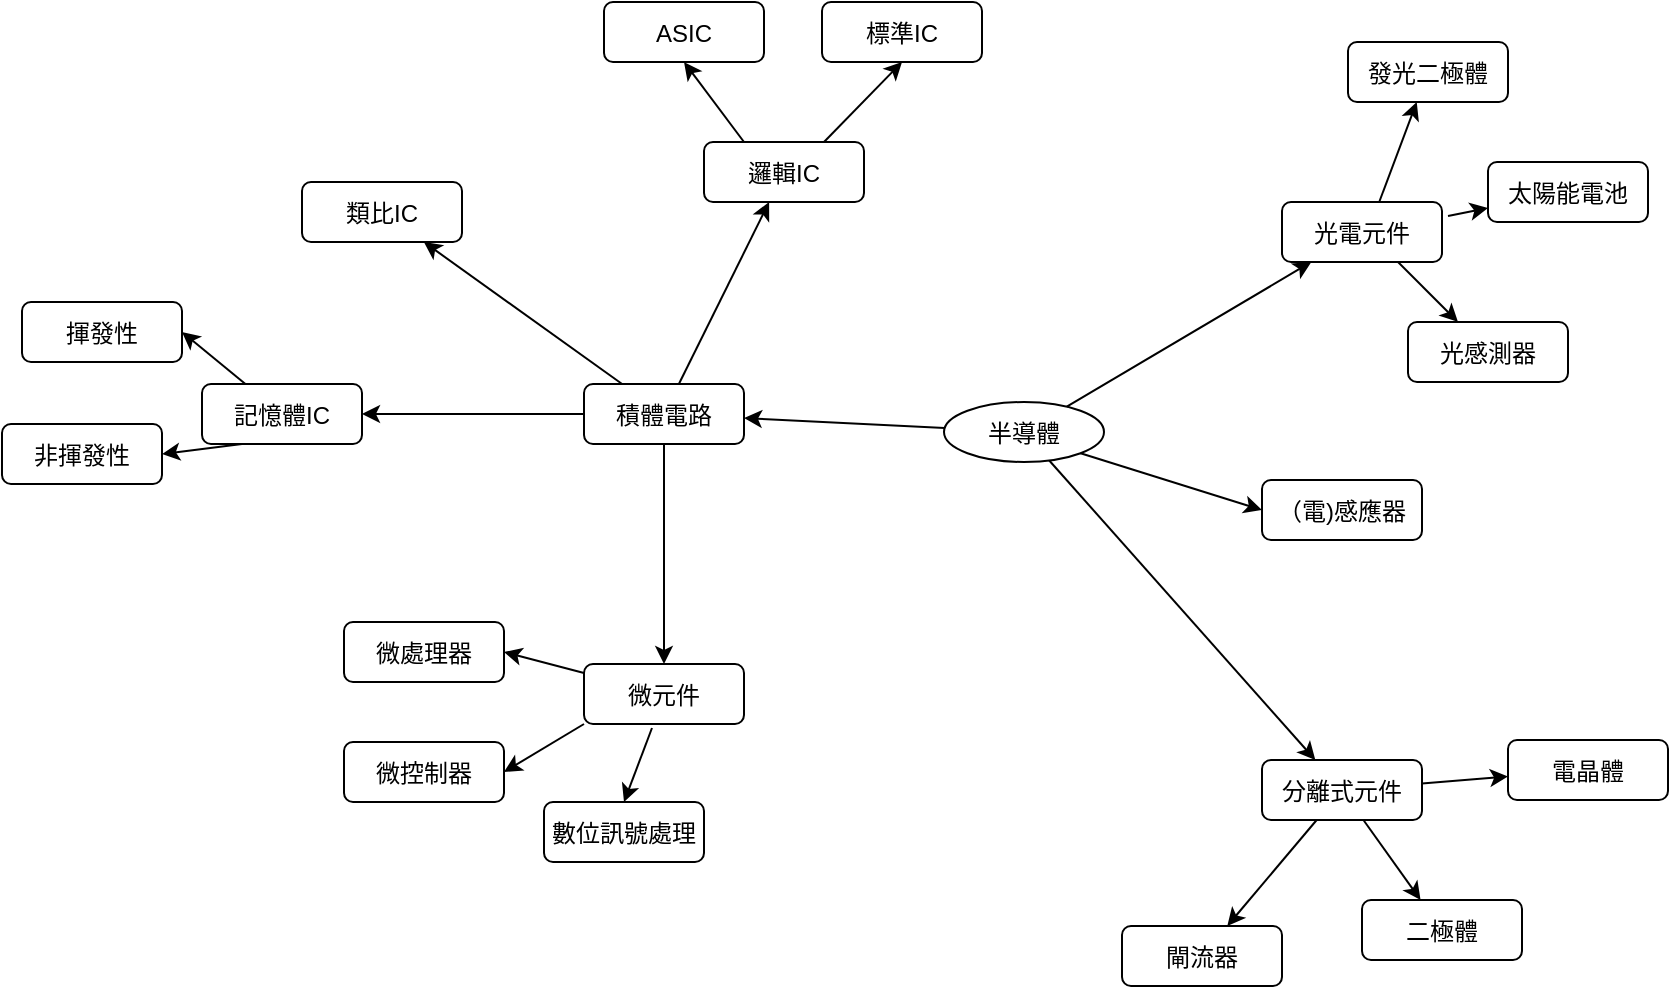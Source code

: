 <mxfile version="20.3.6" type="github">
  <diagram id="6a731a19-8d31-9384-78a2-239565b7b9f0" name="半導體區分">
    <mxGraphModel dx="1955" dy="469" grid="1" gridSize="10" guides="1" tooltips="1" connect="1" arrows="1" fold="1" page="1" pageScale="1" pageWidth="1169" pageHeight="827" background="none" math="0" shadow="0">
      <root>
        <mxCell id="0" />
        <mxCell id="1" parent="0" />
        <mxCell id="VzC4P6SlFVmQ4FC_rzFb-1521" value="半導體" style="ellipse" parent="1" vertex="1">
          <mxGeometry x="191" y="201" width="80" height="30" as="geometry" />
        </mxCell>
        <mxCell id="VzC4P6SlFVmQ4FC_rzFb-1522" value="積體電路" style="rounded=1;" parent="1" vertex="1">
          <mxGeometry x="11" y="192" width="80" height="30" as="geometry" />
        </mxCell>
        <mxCell id="VzC4P6SlFVmQ4FC_rzFb-1523" value="" style="curved=1;edgeStyle=orthogonalEdgeStyle;noEdgeStyle=1;" parent="1" source="VzC4P6SlFVmQ4FC_rzFb-1521" target="VzC4P6SlFVmQ4FC_rzFb-1522" edge="1">
          <mxGeometry relative="1" as="geometry">
            <Array as="points" />
          </mxGeometry>
        </mxCell>
        <mxCell id="VzC4P6SlFVmQ4FC_rzFb-1524" value="分離式元件" style="rounded=1;" parent="1" vertex="1">
          <mxGeometry x="350" y="380" width="80" height="30" as="geometry" />
        </mxCell>
        <mxCell id="VzC4P6SlFVmQ4FC_rzFb-1525" value="" style="curved=1;edgeStyle=orthogonalEdgeStyle;noEdgeStyle=1;" parent="1" source="VzC4P6SlFVmQ4FC_rzFb-1521" target="VzC4P6SlFVmQ4FC_rzFb-1524" edge="1">
          <mxGeometry relative="1" as="geometry">
            <Array as="points" />
          </mxGeometry>
        </mxCell>
        <mxCell id="VzC4P6SlFVmQ4FC_rzFb-1526" value="光電元件" style="rounded=1;" parent="1" vertex="1">
          <mxGeometry x="360" y="101" width="80" height="30" as="geometry" />
        </mxCell>
        <mxCell id="VzC4P6SlFVmQ4FC_rzFb-1527" value="" style="curved=1;edgeStyle=orthogonalEdgeStyle;noEdgeStyle=1;" parent="1" source="VzC4P6SlFVmQ4FC_rzFb-1521" target="VzC4P6SlFVmQ4FC_rzFb-1526" edge="1">
          <mxGeometry relative="1" as="geometry">
            <Array as="points" />
          </mxGeometry>
        </mxCell>
        <mxCell id="VzC4P6SlFVmQ4FC_rzFb-1528" value="邏輯IC" style="rounded=1;" parent="1" vertex="1">
          <mxGeometry x="71" y="71" width="80" height="30" as="geometry" />
        </mxCell>
        <mxCell id="VzC4P6SlFVmQ4FC_rzFb-1529" value="" style="curved=1;edgeStyle=orthogonalEdgeStyle;noEdgeStyle=1;" parent="1" source="VzC4P6SlFVmQ4FC_rzFb-1522" target="VzC4P6SlFVmQ4FC_rzFb-1528" edge="1">
          <mxGeometry relative="1" as="geometry">
            <Array as="points" />
          </mxGeometry>
        </mxCell>
        <mxCell id="VzC4P6SlFVmQ4FC_rzFb-1530" value="類比IC" style="rounded=1;" parent="1" vertex="1">
          <mxGeometry x="-130" y="91" width="80" height="30" as="geometry" />
        </mxCell>
        <mxCell id="VzC4P6SlFVmQ4FC_rzFb-1531" value="" style="curved=1;edgeStyle=orthogonalEdgeStyle;noEdgeStyle=1;" parent="1" source="VzC4P6SlFVmQ4FC_rzFb-1522" target="VzC4P6SlFVmQ4FC_rzFb-1530" edge="1">
          <mxGeometry relative="1" as="geometry">
            <Array as="points" />
          </mxGeometry>
        </mxCell>
        <mxCell id="VzC4P6SlFVmQ4FC_rzFb-1532" value="微元件" style="rounded=1;" parent="1" vertex="1">
          <mxGeometry x="11" y="332" width="80" height="30" as="geometry" />
        </mxCell>
        <mxCell id="VzC4P6SlFVmQ4FC_rzFb-1533" value="" style="curved=1;edgeStyle=orthogonalEdgeStyle;noEdgeStyle=1;" parent="1" source="VzC4P6SlFVmQ4FC_rzFb-1522" target="VzC4P6SlFVmQ4FC_rzFb-1532" edge="1">
          <mxGeometry relative="1" as="geometry">
            <Array as="points" />
          </mxGeometry>
        </mxCell>
        <mxCell id="h6Td82MGGuI3vyaXkmnu-2" value="" style="rounded=0;orthogonalLoop=1;jettySize=auto;html=1;entryX=1;entryY=0.5;entryDx=0;entryDy=0;" edge="1" parent="1" source="VzC4P6SlFVmQ4FC_rzFb-1534" target="h6Td82MGGuI3vyaXkmnu-3">
          <mxGeometry relative="1" as="geometry">
            <mxPoint x="-140" y="127" as="targetPoint" />
          </mxGeometry>
        </mxCell>
        <mxCell id="VzC4P6SlFVmQ4FC_rzFb-1534" value="記憶體IC" style="rounded=1;" parent="1" vertex="1">
          <mxGeometry x="-180" y="192" width="80" height="30" as="geometry" />
        </mxCell>
        <mxCell id="VzC4P6SlFVmQ4FC_rzFb-1535" value="" style="curved=1;edgeStyle=orthogonalEdgeStyle;noEdgeStyle=1;" parent="1" source="VzC4P6SlFVmQ4FC_rzFb-1522" target="VzC4P6SlFVmQ4FC_rzFb-1534" edge="1">
          <mxGeometry relative="1" as="geometry">
            <Array as="points" />
          </mxGeometry>
        </mxCell>
        <mxCell id="VzC4P6SlFVmQ4FC_rzFb-1536" value="二極體" style="rounded=1;" parent="1" vertex="1">
          <mxGeometry x="400" y="450" width="80" height="30" as="geometry" />
        </mxCell>
        <mxCell id="VzC4P6SlFVmQ4FC_rzFb-1537" value="" style="curved=1;edgeStyle=orthogonalEdgeStyle;noEdgeStyle=1;" parent="1" source="VzC4P6SlFVmQ4FC_rzFb-1524" target="VzC4P6SlFVmQ4FC_rzFb-1536" edge="1">
          <mxGeometry relative="1" as="geometry">
            <Array as="points" />
          </mxGeometry>
        </mxCell>
        <mxCell id="VzC4P6SlFVmQ4FC_rzFb-1538" value="電晶體" style="rounded=1;" parent="1" vertex="1">
          <mxGeometry x="473" y="370" width="80" height="30" as="geometry" />
        </mxCell>
        <mxCell id="VzC4P6SlFVmQ4FC_rzFb-1539" value="" style="curved=1;edgeStyle=orthogonalEdgeStyle;noEdgeStyle=1;" parent="1" source="VzC4P6SlFVmQ4FC_rzFb-1524" target="VzC4P6SlFVmQ4FC_rzFb-1538" edge="1">
          <mxGeometry relative="1" as="geometry">
            <Array as="points" />
          </mxGeometry>
        </mxCell>
        <mxCell id="VzC4P6SlFVmQ4FC_rzFb-1540" value="閘流器" style="rounded=1;" parent="1" vertex="1">
          <mxGeometry x="280" y="463" width="80" height="30" as="geometry" />
        </mxCell>
        <mxCell id="VzC4P6SlFVmQ4FC_rzFb-1541" value="" style="curved=1;edgeStyle=orthogonalEdgeStyle;noEdgeStyle=1;" parent="1" source="VzC4P6SlFVmQ4FC_rzFb-1524" target="VzC4P6SlFVmQ4FC_rzFb-1540" edge="1">
          <mxGeometry relative="1" as="geometry">
            <Array as="points" />
          </mxGeometry>
        </mxCell>
        <mxCell id="VzC4P6SlFVmQ4FC_rzFb-1546" value="太陽能電池" style="rounded=1;" parent="1" vertex="1">
          <mxGeometry x="463" y="81" width="80" height="30" as="geometry" />
        </mxCell>
        <mxCell id="VzC4P6SlFVmQ4FC_rzFb-1547" value="光感測器" style="rounded=1;" parent="1" vertex="1">
          <mxGeometry x="423" y="161" width="80" height="30" as="geometry" />
        </mxCell>
        <mxCell id="VzC4P6SlFVmQ4FC_rzFb-1548" value="發光二極體" style="rounded=1;" parent="1" vertex="1">
          <mxGeometry x="393" y="21" width="80" height="30" as="geometry" />
        </mxCell>
        <mxCell id="VzC4P6SlFVmQ4FC_rzFb-1549" value="" style="endArrow=classic;html=1;rounded=0;strokeWidth=1;exitDx=0;exitDy=0;entryDx=0;entryDy=0;edgeStyle=orthogonalEdgeStyle;noEdgeStyle=1;" parent="1" target="VzC4P6SlFVmQ4FC_rzFb-1546" edge="1">
          <mxGeometry width="50" height="50" relative="1" as="geometry">
            <mxPoint x="443" y="108" as="sourcePoint" />
            <mxPoint x="1822" y="30" as="targetPoint" />
            <Array as="points" />
          </mxGeometry>
        </mxCell>
        <mxCell id="VzC4P6SlFVmQ4FC_rzFb-1550" value="" style="endArrow=classic;html=1;rounded=0;strokeWidth=1;exitDx=0;exitDy=0;entryDx=0;entryDy=0;edgeStyle=orthogonalEdgeStyle;noEdgeStyle=1;" parent="1" target="VzC4P6SlFVmQ4FC_rzFb-1547" edge="1">
          <mxGeometry width="50" height="50" relative="1" as="geometry">
            <mxPoint x="418" y="131" as="sourcePoint" />
            <mxPoint x="2041.995" y="-65.0" as="targetPoint" />
            <Array as="points" />
          </mxGeometry>
        </mxCell>
        <mxCell id="VzC4P6SlFVmQ4FC_rzFb-1551" value="" style="endArrow=classic;html=1;rounded=0;strokeWidth=1;exitDx=0;exitDy=0;entryDx=0;entryDy=0;edgeStyle=orthogonalEdgeStyle;noEdgeStyle=1;" parent="1" target="VzC4P6SlFVmQ4FC_rzFb-1548" edge="1">
          <mxGeometry width="50" height="50" relative="1" as="geometry">
            <mxPoint x="408.625" y="101" as="sourcePoint" />
            <mxPoint x="2041.995" y="12.25" as="targetPoint" />
            <Array as="points" />
          </mxGeometry>
        </mxCell>
        <mxCell id="h6Td82MGGuI3vyaXkmnu-3" value="揮發性" style="rounded=1;" vertex="1" parent="1">
          <mxGeometry x="-270" y="151" width="80" height="30" as="geometry" />
        </mxCell>
        <mxCell id="h6Td82MGGuI3vyaXkmnu-5" value="非揮發性" style="rounded=1;" vertex="1" parent="1">
          <mxGeometry x="-280" y="212" width="80" height="30" as="geometry" />
        </mxCell>
        <mxCell id="h6Td82MGGuI3vyaXkmnu-6" value="" style="rounded=0;orthogonalLoop=1;jettySize=auto;html=1;entryX=1;entryY=0.5;entryDx=0;entryDy=0;exitX=0.25;exitY=1;exitDx=0;exitDy=0;" edge="1" parent="1" source="VzC4P6SlFVmQ4FC_rzFb-1534" target="h6Td82MGGuI3vyaXkmnu-5">
          <mxGeometry relative="1" as="geometry">
            <mxPoint x="-148.293" y="202" as="sourcePoint" />
            <mxPoint x="-180" y="176" as="targetPoint" />
          </mxGeometry>
        </mxCell>
        <mxCell id="h6Td82MGGuI3vyaXkmnu-8" value="ASIC" style="rounded=1;" vertex="1" parent="1">
          <mxGeometry x="21" y="1" width="80" height="30" as="geometry" />
        </mxCell>
        <mxCell id="h6Td82MGGuI3vyaXkmnu-9" value="標準IC" style="rounded=1;" vertex="1" parent="1">
          <mxGeometry x="130" y="1" width="80" height="30" as="geometry" />
        </mxCell>
        <mxCell id="h6Td82MGGuI3vyaXkmnu-10" value="" style="rounded=0;orthogonalLoop=1;jettySize=auto;html=1;entryX=0.5;entryY=1;entryDx=0;entryDy=0;exitX=0.25;exitY=0;exitDx=0;exitDy=0;" edge="1" parent="1" source="VzC4P6SlFVmQ4FC_rzFb-1528" target="h6Td82MGGuI3vyaXkmnu-8">
          <mxGeometry relative="1" as="geometry">
            <mxPoint x="-128.293" y="152" as="sourcePoint" />
            <mxPoint x="-160" y="126" as="targetPoint" />
          </mxGeometry>
        </mxCell>
        <mxCell id="h6Td82MGGuI3vyaXkmnu-11" value="" style="rounded=0;orthogonalLoop=1;jettySize=auto;html=1;entryX=0.5;entryY=1;entryDx=0;entryDy=0;exitX=0.75;exitY=0;exitDx=0;exitDy=0;" edge="1" parent="1" source="VzC4P6SlFVmQ4FC_rzFb-1528" target="h6Td82MGGuI3vyaXkmnu-9">
          <mxGeometry relative="1" as="geometry">
            <mxPoint x="101" y="81" as="sourcePoint" />
            <mxPoint x="71" y="41" as="targetPoint" />
          </mxGeometry>
        </mxCell>
        <mxCell id="h6Td82MGGuI3vyaXkmnu-12" value="微處理器" style="rounded=1;" vertex="1" parent="1">
          <mxGeometry x="-109" y="311" width="80" height="30" as="geometry" />
        </mxCell>
        <mxCell id="h6Td82MGGuI3vyaXkmnu-13" value="微控制器" style="rounded=1;" vertex="1" parent="1">
          <mxGeometry x="-109" y="371" width="80" height="30" as="geometry" />
        </mxCell>
        <mxCell id="h6Td82MGGuI3vyaXkmnu-14" value="數位訊號處理" style="rounded=1;" vertex="1" parent="1">
          <mxGeometry x="-9" y="401" width="80" height="30" as="geometry" />
        </mxCell>
        <mxCell id="h6Td82MGGuI3vyaXkmnu-15" value="" style="rounded=0;orthogonalLoop=1;jettySize=auto;html=1;entryX=1;entryY=0.5;entryDx=0;entryDy=0;" edge="1" parent="1" source="VzC4P6SlFVmQ4FC_rzFb-1532" target="h6Td82MGGuI3vyaXkmnu-12">
          <mxGeometry relative="1" as="geometry">
            <mxPoint x="11" y="252" as="sourcePoint" />
            <mxPoint x="-29" y="257" as="targetPoint" />
          </mxGeometry>
        </mxCell>
        <mxCell id="h6Td82MGGuI3vyaXkmnu-16" value="" style="rounded=0;orthogonalLoop=1;jettySize=auto;html=1;entryX=1;entryY=0.5;entryDx=0;entryDy=0;exitX=0;exitY=1;exitDx=0;exitDy=0;" edge="1" parent="1" source="VzC4P6SlFVmQ4FC_rzFb-1532" target="h6Td82MGGuI3vyaXkmnu-13">
          <mxGeometry relative="1" as="geometry">
            <mxPoint x="21" y="346.5" as="sourcePoint" />
            <mxPoint x="-19" y="336" as="targetPoint" />
          </mxGeometry>
        </mxCell>
        <mxCell id="h6Td82MGGuI3vyaXkmnu-17" value="" style="rounded=0;orthogonalLoop=1;jettySize=auto;html=1;entryX=0.5;entryY=0;entryDx=0;entryDy=0;exitX=0.425;exitY=1.067;exitDx=0;exitDy=0;exitPerimeter=0;" edge="1" parent="1" source="VzC4P6SlFVmQ4FC_rzFb-1532" target="h6Td82MGGuI3vyaXkmnu-14">
          <mxGeometry relative="1" as="geometry">
            <mxPoint x="21" y="372" as="sourcePoint" />
            <mxPoint x="-19" y="396" as="targetPoint" />
          </mxGeometry>
        </mxCell>
        <mxCell id="h6Td82MGGuI3vyaXkmnu-18" value="（電)感應器" style="rounded=1;" vertex="1" parent="1">
          <mxGeometry x="350" y="240" width="80" height="30" as="geometry" />
        </mxCell>
        <mxCell id="h6Td82MGGuI3vyaXkmnu-19" value="" style="curved=1;edgeStyle=orthogonalEdgeStyle;noEdgeStyle=1;exitX=1;exitY=1;exitDx=0;exitDy=0;entryX=0;entryY=0.5;entryDx=0;entryDy=0;" edge="1" parent="1" source="VzC4P6SlFVmQ4FC_rzFb-1521" target="h6Td82MGGuI3vyaXkmnu-18">
          <mxGeometry relative="1" as="geometry">
            <Array as="points" />
            <mxPoint x="262.343" y="213.314" as="sourcePoint" />
            <mxPoint x="384.65" y="141" as="targetPoint" />
          </mxGeometry>
        </mxCell>
      </root>
    </mxGraphModel>
  </diagram>
</mxfile>

